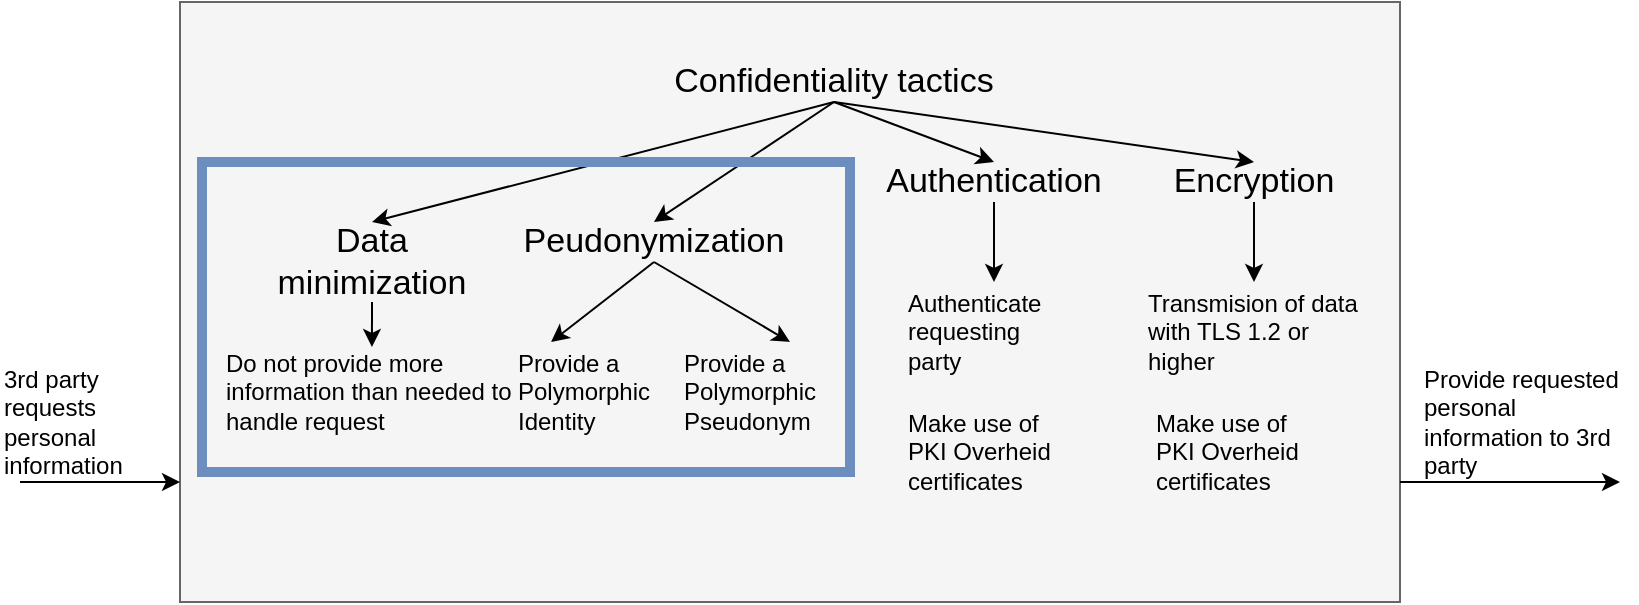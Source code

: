 <mxfile version="13.9.9" type="device"><diagram id="nb-JACxmHhgpZWtW96wT" name="Tactics"><mxGraphModel dx="1086" dy="966" grid="1" gridSize="10" guides="1" tooltips="1" connect="1" arrows="1" fold="1" page="1" pageScale="1" pageWidth="827" pageHeight="1169" math="0" shadow="0"><root><mxCell id="yp0W9-9xugdkDJ5tShNF-0"/><mxCell id="yp0W9-9xugdkDJ5tShNF-1" parent="yp0W9-9xugdkDJ5tShNF-0"/><mxCell id="yp0W9-9xugdkDJ5tShNF-2" value="" style="rounded=0;whiteSpace=wrap;html=1;fillColor=#f5f5f5;strokeColor=#666666;fontColor=#333333;" parent="yp0W9-9xugdkDJ5tShNF-1" vertex="1"><mxGeometry x="99" y="10" width="610" height="300" as="geometry"/></mxCell><mxCell id="yp0W9-9xugdkDJ5tShNF-3" value="&lt;font style=&quot;font-size: 17px&quot;&gt;Confidentiality tactics&lt;/font&gt;" style="text;html=1;strokeColor=none;fillColor=none;align=center;verticalAlign=middle;whiteSpace=wrap;rounded=0;" parent="yp0W9-9xugdkDJ5tShNF-1" vertex="1"><mxGeometry x="341" y="40" width="170" height="20" as="geometry"/></mxCell><mxCell id="yp0W9-9xugdkDJ5tShNF-4" value="&lt;font style=&quot;font-size: 17px&quot;&gt;Data &lt;br&gt;minimization&lt;/font&gt;" style="text;html=1;strokeColor=none;fillColor=none;align=center;verticalAlign=middle;whiteSpace=wrap;rounded=0;" parent="yp0W9-9xugdkDJ5tShNF-1" vertex="1"><mxGeometry x="110" y="120" width="170" height="40" as="geometry"/></mxCell><mxCell id="yp0W9-9xugdkDJ5tShNF-5" value="" style="endArrow=classic;html=1;exitX=0.5;exitY=1;exitDx=0;exitDy=0;entryX=0.5;entryY=0;entryDx=0;entryDy=0;" parent="yp0W9-9xugdkDJ5tShNF-1" source="yp0W9-9xugdkDJ5tShNF-3" target="yp0W9-9xugdkDJ5tShNF-4" edge="1"><mxGeometry width="50" height="50" relative="1" as="geometry"><mxPoint x="426" y="400" as="sourcePoint"/><mxPoint x="476" y="350" as="targetPoint"/></mxGeometry></mxCell><mxCell id="yp0W9-9xugdkDJ5tShNF-9" value="" style="endArrow=classic;html=1;entryX=0;entryY=0.5;entryDx=0;entryDy=0;" parent="yp0W9-9xugdkDJ5tShNF-1" edge="1"><mxGeometry width="50" height="50" relative="1" as="geometry"><mxPoint x="19" y="250" as="sourcePoint"/><mxPoint x="99" y="250" as="targetPoint"/></mxGeometry></mxCell><mxCell id="yp0W9-9xugdkDJ5tShNF-10" value="3rd party requests personal information" style="text;html=1;strokeColor=none;fillColor=none;align=left;verticalAlign=middle;whiteSpace=wrap;rounded=0;" parent="yp0W9-9xugdkDJ5tShNF-1" vertex="1"><mxGeometry x="9" y="210" width="90" height="20" as="geometry"/></mxCell><mxCell id="yp0W9-9xugdkDJ5tShNF-11" value="&lt;font style=&quot;font-size: 12px&quot;&gt;Do not provide more information than needed to handle request&lt;/font&gt;" style="text;html=1;strokeColor=none;fillColor=none;align=left;verticalAlign=middle;whiteSpace=wrap;rounded=0;" parent="yp0W9-9xugdkDJ5tShNF-1" vertex="1"><mxGeometry x="120" y="180" width="170" height="50" as="geometry"/></mxCell><mxCell id="yp0W9-9xugdkDJ5tShNF-12" value="" style="endArrow=classic;html=1;exitX=0.5;exitY=1;exitDx=0;exitDy=0;entryX=0.441;entryY=0.05;entryDx=0;entryDy=0;entryPerimeter=0;" parent="yp0W9-9xugdkDJ5tShNF-1" source="yp0W9-9xugdkDJ5tShNF-4" target="yp0W9-9xugdkDJ5tShNF-11" edge="1"><mxGeometry width="50" height="50" relative="1" as="geometry"><mxPoint x="426" y="370" as="sourcePoint"/><mxPoint x="476" y="320" as="targetPoint"/></mxGeometry></mxCell><mxCell id="yp0W9-9xugdkDJ5tShNF-13" value="&lt;font style=&quot;font-size: 17px&quot;&gt;Encryption&lt;/font&gt;" style="text;html=1;strokeColor=none;fillColor=none;align=center;verticalAlign=middle;whiteSpace=wrap;rounded=0;" parent="yp0W9-9xugdkDJ5tShNF-1" vertex="1"><mxGeometry x="551" y="90" width="170" height="20" as="geometry"/></mxCell><mxCell id="yp0W9-9xugdkDJ5tShNF-14" value="&lt;font style=&quot;font-size: 17px&quot;&gt;Peudonymization&lt;/font&gt;" style="text;html=1;strokeColor=none;fillColor=none;align=center;verticalAlign=middle;whiteSpace=wrap;rounded=0;" parent="yp0W9-9xugdkDJ5tShNF-1" vertex="1"><mxGeometry x="251" y="120" width="170" height="20" as="geometry"/></mxCell><mxCell id="yp0W9-9xugdkDJ5tShNF-15" value="" style="endArrow=classic;html=1;exitX=0.5;exitY=1;exitDx=0;exitDy=0;entryX=0.5;entryY=0;entryDx=0;entryDy=0;" parent="yp0W9-9xugdkDJ5tShNF-1" source="yp0W9-9xugdkDJ5tShNF-3" target="yp0W9-9xugdkDJ5tShNF-13" edge="1"><mxGeometry width="50" height="50" relative="1" as="geometry"><mxPoint x="556" y="-50" as="sourcePoint"/><mxPoint x="606" y="-100" as="targetPoint"/></mxGeometry></mxCell><mxCell id="yp0W9-9xugdkDJ5tShNF-16" value="" style="endArrow=classic;html=1;exitX=0.5;exitY=1;exitDx=0;exitDy=0;entryX=0.5;entryY=0;entryDx=0;entryDy=0;" parent="yp0W9-9xugdkDJ5tShNF-1" source="yp0W9-9xugdkDJ5tShNF-3" target="yp0W9-9xugdkDJ5tShNF-14" edge="1"><mxGeometry width="50" height="50" relative="1" as="geometry"><mxPoint x="436" y="70" as="sourcePoint"/><mxPoint x="471" y="110" as="targetPoint"/></mxGeometry></mxCell><mxCell id="yp0W9-9xugdkDJ5tShNF-17" value="&lt;font style=&quot;font-size: 12px&quot;&gt;Transmision of data with TLS 1.2 or higher&lt;br&gt;&lt;/font&gt;" style="text;html=1;strokeColor=none;fillColor=none;align=left;verticalAlign=middle;whiteSpace=wrap;rounded=0;" parent="yp0W9-9xugdkDJ5tShNF-1" vertex="1"><mxGeometry x="581" y="150" width="110" height="50" as="geometry"/></mxCell><mxCell id="yp0W9-9xugdkDJ5tShNF-18" value="" style="endArrow=classic;html=1;exitX=0.5;exitY=1;exitDx=0;exitDy=0;" parent="yp0W9-9xugdkDJ5tShNF-1" source="yp0W9-9xugdkDJ5tShNF-13" target="yp0W9-9xugdkDJ5tShNF-17" edge="1"><mxGeometry width="50" height="50" relative="1" as="geometry"><mxPoint x="496" y="-80" as="sourcePoint"/><mxPoint x="546" y="-130" as="targetPoint"/></mxGeometry></mxCell><mxCell id="yp0W9-9xugdkDJ5tShNF-19" value="&lt;font style=&quot;font-size: 12px&quot;&gt;Provide a Polymorphic Pseudonym&lt;br&gt;&lt;/font&gt;" style="text;html=1;strokeColor=none;fillColor=none;align=left;verticalAlign=middle;whiteSpace=wrap;rounded=0;" parent="yp0W9-9xugdkDJ5tShNF-1" vertex="1"><mxGeometry x="349" y="180" width="110" height="50" as="geometry"/></mxCell><mxCell id="yp0W9-9xugdkDJ5tShNF-20" value="&lt;font style=&quot;font-size: 12px&quot;&gt;Provide a Polymorphic Identity&lt;br&gt;&lt;/font&gt;" style="text;html=1;strokeColor=none;fillColor=none;align=left;verticalAlign=middle;whiteSpace=wrap;rounded=0;" parent="yp0W9-9xugdkDJ5tShNF-1" vertex="1"><mxGeometry x="266" y="180" width="74" height="50" as="geometry"/></mxCell><mxCell id="yp0W9-9xugdkDJ5tShNF-21" value="" style="endArrow=classic;html=1;exitX=0.5;exitY=1;exitDx=0;exitDy=0;entryX=0.5;entryY=0;entryDx=0;entryDy=0;" parent="yp0W9-9xugdkDJ5tShNF-1" source="yp0W9-9xugdkDJ5tShNF-14" target="yp0W9-9xugdkDJ5tShNF-19" edge="1"><mxGeometry width="50" height="50" relative="1" as="geometry"><mxPoint x="736" y="-30" as="sourcePoint"/><mxPoint x="786" y="-80" as="targetPoint"/></mxGeometry></mxCell><mxCell id="yp0W9-9xugdkDJ5tShNF-22" value="" style="endArrow=classic;html=1;exitX=0.5;exitY=1;exitDx=0;exitDy=0;entryX=0.25;entryY=0;entryDx=0;entryDy=0;" parent="yp0W9-9xugdkDJ5tShNF-1" source="yp0W9-9xugdkDJ5tShNF-14" target="yp0W9-9xugdkDJ5tShNF-20" edge="1"><mxGeometry width="50" height="50" relative="1" as="geometry"><mxPoint x="606" y="130" as="sourcePoint"/><mxPoint x="701" y="160" as="targetPoint"/></mxGeometry></mxCell><mxCell id="yp0W9-9xugdkDJ5tShNF-23" value="&lt;font style=&quot;font-size: 17px&quot;&gt;Authentication&lt;/font&gt;" style="text;html=1;strokeColor=none;fillColor=none;align=center;verticalAlign=middle;whiteSpace=wrap;rounded=0;" parent="yp0W9-9xugdkDJ5tShNF-1" vertex="1"><mxGeometry x="421" y="90" width="170" height="20" as="geometry"/></mxCell><mxCell id="yp0W9-9xugdkDJ5tShNF-24" value="Authenticate &lt;br&gt;requesting&lt;br&gt;party" style="text;html=1;strokeColor=none;fillColor=none;align=left;verticalAlign=middle;whiteSpace=wrap;rounded=0;" parent="yp0W9-9xugdkDJ5tShNF-1" vertex="1"><mxGeometry x="461" y="150" width="90" height="50" as="geometry"/></mxCell><mxCell id="yp0W9-9xugdkDJ5tShNF-25" value="" style="endArrow=classic;html=1;exitX=0.5;exitY=1;exitDx=0;exitDy=0;entryX=0.5;entryY=0;entryDx=0;entryDy=0;" parent="yp0W9-9xugdkDJ5tShNF-1" source="yp0W9-9xugdkDJ5tShNF-3" target="yp0W9-9xugdkDJ5tShNF-23" edge="1"><mxGeometry width="50" height="50" relative="1" as="geometry"><mxPoint x="436" y="70" as="sourcePoint"/><mxPoint x="311" y="110" as="targetPoint"/></mxGeometry></mxCell><mxCell id="yp0W9-9xugdkDJ5tShNF-27" value="" style="endArrow=classic;html=1;exitX=0.5;exitY=1;exitDx=0;exitDy=0;entryX=0.5;entryY=0;entryDx=0;entryDy=0;" parent="yp0W9-9xugdkDJ5tShNF-1" source="yp0W9-9xugdkDJ5tShNF-23" target="yp0W9-9xugdkDJ5tShNF-24" edge="1"><mxGeometry width="50" height="50" relative="1" as="geometry"><mxPoint x="311" y="130" as="sourcePoint"/><mxPoint x="310.97" y="172.5" as="targetPoint"/></mxGeometry></mxCell><mxCell id="yp0W9-9xugdkDJ5tShNF-28" value="" style="endArrow=classic;html=1;" parent="yp0W9-9xugdkDJ5tShNF-1" edge="1"><mxGeometry width="50" height="50" relative="1" as="geometry"><mxPoint x="709" y="250" as="sourcePoint"/><mxPoint x="819" y="250" as="targetPoint"/></mxGeometry></mxCell><mxCell id="yp0W9-9xugdkDJ5tShNF-30" value="Provide requested personal information to 3rd party" style="text;html=1;strokeColor=none;fillColor=none;align=left;verticalAlign=middle;whiteSpace=wrap;rounded=0;" parent="yp0W9-9xugdkDJ5tShNF-1" vertex="1"><mxGeometry x="719" y="210" width="100" height="20" as="geometry"/></mxCell><mxCell id="Zf5giu6z_h627dJTgEFP-0" value="Make use of PKI Overheid certificates" style="text;html=1;strokeColor=none;fillColor=none;align=left;verticalAlign=middle;whiteSpace=wrap;rounded=0;" parent="yp0W9-9xugdkDJ5tShNF-1" vertex="1"><mxGeometry x="461" y="210" width="90" height="50" as="geometry"/></mxCell><mxCell id="Zf5giu6z_h627dJTgEFP-1" value="Make use of PKI Overheid certificates" style="text;html=1;strokeColor=none;fillColor=none;align=left;verticalAlign=middle;whiteSpace=wrap;rounded=0;" parent="yp0W9-9xugdkDJ5tShNF-1" vertex="1"><mxGeometry x="585" y="210" width="90" height="50" as="geometry"/></mxCell><mxCell id="cNUN-nDX7sIkxYktAsT--0" value="" style="rounded=0;whiteSpace=wrap;html=1;fillColor=none;strokeWidth=5;strokeColor=#6C8EBF;" parent="yp0W9-9xugdkDJ5tShNF-1" vertex="1"><mxGeometry x="110" y="90" width="324" height="155" as="geometry"/></mxCell></root></mxGraphModel></diagram></mxfile>